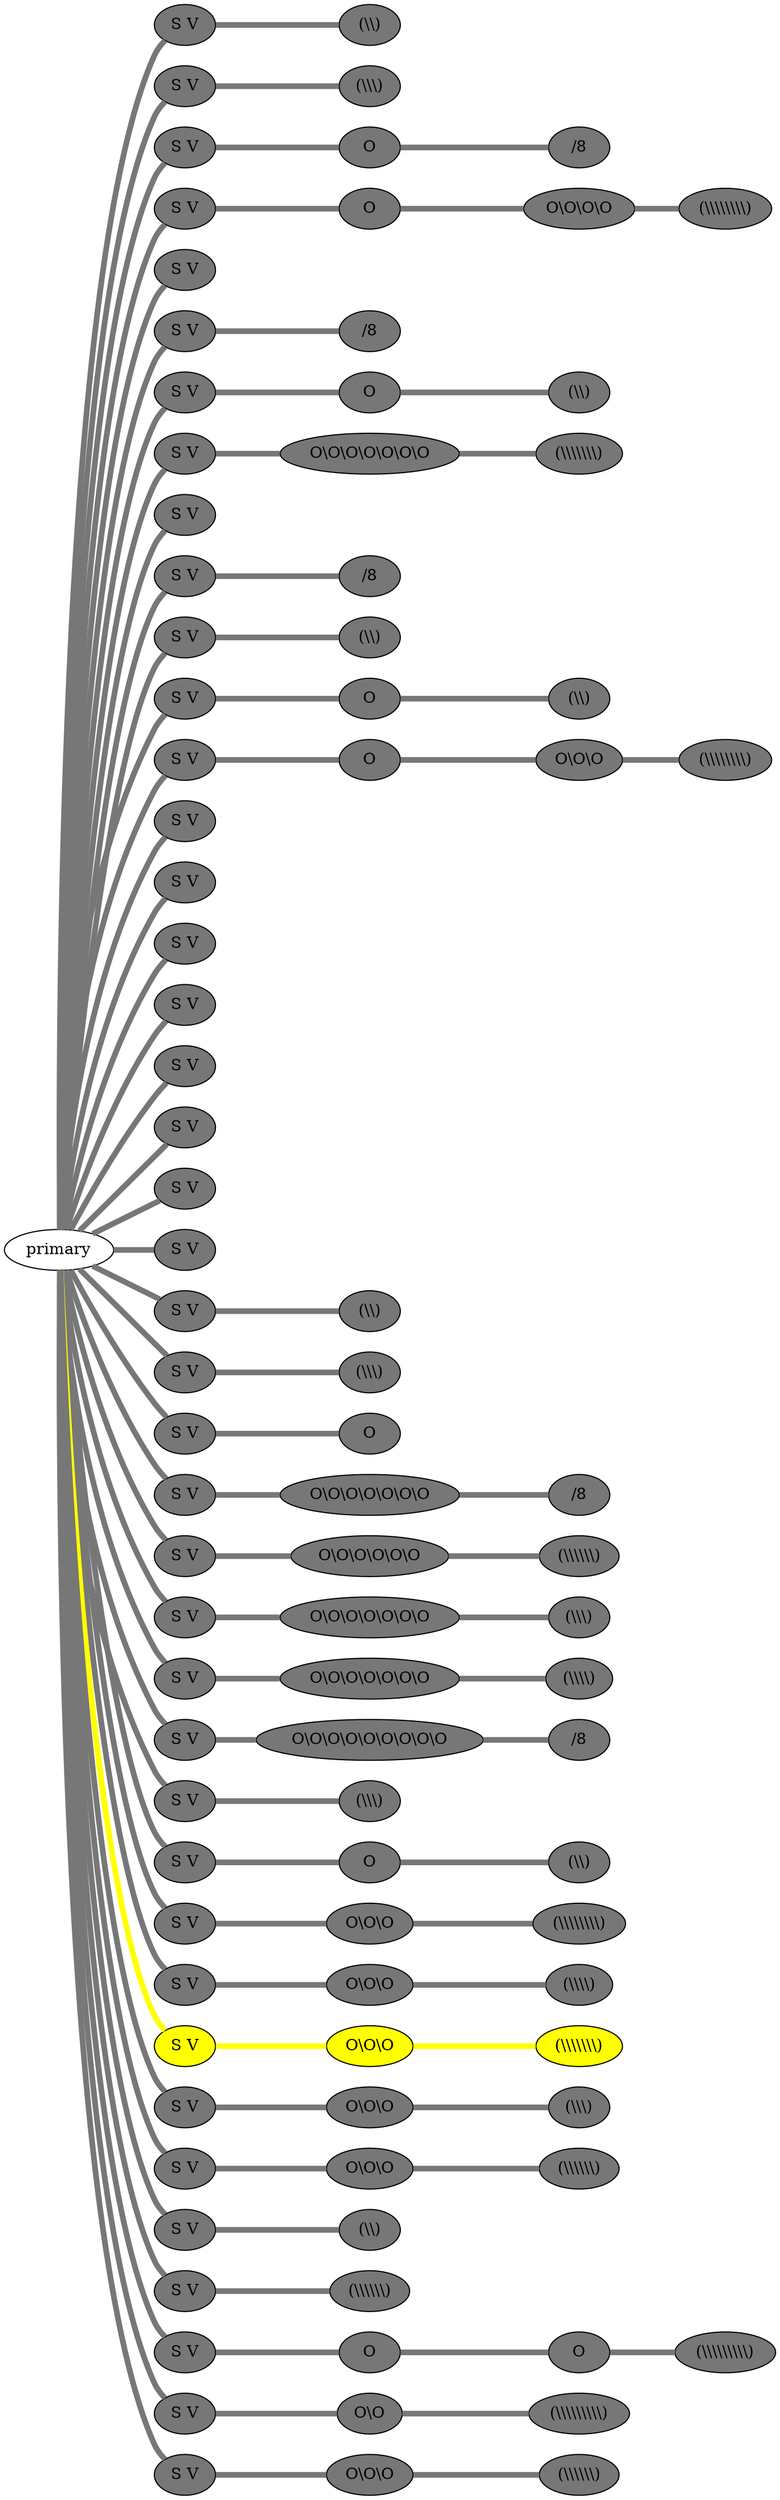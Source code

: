 graph {
 graph [rankdir=LR]
"primary" -- "1" [penwidth=5,color="#777777"]
"1" [label="S V", style=filled, fillcolor="#777777"]
"1" -- "1:0" [penwidth=5,color="#777777"]
"1:0" [label="(\\\\)", style=filled, fillcolor="#777777"]
"primary" -- "2" [penwidth=5,color="#777777"]
"2" [label="S V", style=filled, fillcolor="#777777"]
"2" -- "2:0" [penwidth=5,color="#777777"]
"2:0" [label="(\\\\\\)", style=filled, fillcolor="#777777"]
"primary" -- "3" [penwidth=5,color="#777777"]
"3" [label="S V", style=filled, fillcolor="#777777"]
"3" -- "3:0" [penwidth=5,color="#777777"]
"3:0" [label="O", style=filled, fillcolor="#777777"]
"3:0" -- "3:1" [penwidth=5,color="#777777"]
"3:1" [label="/8", style=filled, fillcolor="#777777"]
"primary" -- "4" [penwidth=5,color="#777777"]
"4" [label="S V", style=filled, fillcolor="#777777"]
"4" -- "4:0" [penwidth=5,color="#777777"]
"4:0" [label="O", style=filled, fillcolor="#777777"]
"4:0" -- "4:1" [penwidth=5,color="#777777"]
"4:1" [label="O\\O\\O\\O", style=filled, fillcolor="#777777"]
"4:1" -- "4:2" [penwidth=5,color="#777777"]
"4:2" [label="(\\\\\\\\\\\\\\\\)", style=filled, fillcolor="#777777"]
"primary" -- "5" [penwidth=5,color="#777777"]
"5" [label="S V", style=filled, fillcolor="#777777"]
"primary" -- "6" [penwidth=5,color="#777777"]
"6" [label="S V", style=filled, fillcolor="#777777"]
"6" -- "6:0" [penwidth=5,color="#777777"]
"6:0" [label="/8", style=filled, fillcolor="#777777"]
"primary" -- "7" [penwidth=5,color="#777777"]
"7" [label="S V", style=filled, fillcolor="#777777"]
"7" -- "7:0" [penwidth=5,color="#777777"]
"7:0" [label="O", style=filled, fillcolor="#777777"]
"7:0" -- "7:1" [penwidth=5,color="#777777"]
"7:1" [label="(\\\\)", style=filled, fillcolor="#777777"]
"primary" -- "8" [penwidth=5,color="#777777"]
"8" [label="S V", style=filled, fillcolor="#777777"]
"8" -- "8:0" [penwidth=5,color="#777777"]
"8:0" [label="O\\O\\O\\O\\O\\O\\O", style=filled, fillcolor="#777777"]
"8:0" -- "8:1" [penwidth=5,color="#777777"]
"8:1" [label="(\\\\\\\\\\\\\\)", style=filled, fillcolor="#777777"]
"primary" -- "9" [penwidth=5,color="#777777"]
"9" [label="S V", style=filled, fillcolor="#777777"]
"primary" -- "10" [penwidth=5,color="#777777"]
"10" [label="S V", style=filled, fillcolor="#777777"]
"10" -- "10:0" [penwidth=5,color="#777777"]
"10:0" [label="/8", style=filled, fillcolor="#777777"]
"primary" -- "11" [penwidth=5,color="#777777"]
"11" [label="S V", style=filled, fillcolor="#777777"]
"11" -- "11:0" [penwidth=5,color="#777777"]
"11:0" [label="(\\\\)", style=filled, fillcolor="#777777"]
"primary" -- "12" [penwidth=5,color="#777777"]
"12" [label="S V", style=filled, fillcolor="#777777"]
"12" -- "12:0" [penwidth=5,color="#777777"]
"12:0" [label="O", style=filled, fillcolor="#777777"]
"12:0" -- "12:1" [penwidth=5,color="#777777"]
"12:1" [label="(\\\\)", style=filled, fillcolor="#777777"]
"primary" -- "13" [penwidth=5,color="#777777"]
"13" [label="S V", style=filled, fillcolor="#777777"]
"13" -- "13:0" [penwidth=5,color="#777777"]
"13:0" [label="O", style=filled, fillcolor="#777777"]
"13:0" -- "13:1" [penwidth=5,color="#777777"]
"13:1" [label="O\\O\\O", style=filled, fillcolor="#777777"]
"13:1" -- "13:2" [penwidth=5,color="#777777"]
"13:2" [label="(\\\\\\\\\\\\\\\\)", style=filled, fillcolor="#777777"]
"primary" -- "14" [penwidth=5,color="#777777"]
"14" [label="S V", style=filled, fillcolor="#777777"]
"primary" -- "15" [penwidth=5,color="#777777"]
"15" [label="S V", style=filled, fillcolor="#777777"]
"primary" -- "16" [penwidth=5,color="#777777"]
"16" [label="S V", style=filled, fillcolor="#777777"]
"primary" -- "17" [penwidth=5,color="#777777"]
"17" [label="S V", style=filled, fillcolor="#777777"]
"primary" -- "18" [penwidth=5,color="#777777"]
"18" [label="S V", style=filled, fillcolor="#777777"]
"primary" -- "19" [penwidth=5,color="#777777"]
"19" [label="S V", style=filled, fillcolor="#777777"]
"primary" -- "20" [penwidth=5,color="#777777"]
"20" [label="S V", style=filled, fillcolor="#777777"]
"primary" -- "21" [penwidth=5,color="#777777"]
"21" [label="S V", style=filled, fillcolor="#777777"]
"primary" -- "22" [penwidth=5,color="#777777"]
"22" [label="S V", style=filled, fillcolor="#777777"]
"22" -- "22:0" [penwidth=5,color="#777777"]
"22:0" [label="(\\\\)", style=filled, fillcolor="#777777"]
"primary" -- "23" [penwidth=5,color="#777777"]
"23" [label="S V", style=filled, fillcolor="#777777"]
"23" -- "23:0" [penwidth=5,color="#777777"]
"23:0" [label="(\\\\\\)", style=filled, fillcolor="#777777"]
"primary" -- "24" [penwidth=5,color="#777777"]
"24" [label="S V", style=filled, fillcolor="#777777"]
"24" -- "24:0" [penwidth=5,color="#777777"]
"24:0" [label="O", style=filled, fillcolor="#777777"]
"primary" -- "25" [penwidth=5,color="#777777"]
"25" [label="S V", style=filled, fillcolor="#777777"]
"25" -- "25:0" [penwidth=5,color="#777777"]
"25:0" [label="O\\O\\O\\O\\O\\O\\O", style=filled, fillcolor="#777777"]
"25:0" -- "25:1" [penwidth=5,color="#777777"]
"25:1" [label="/8", style=filled, fillcolor="#777777"]
"primary" -- "26" [penwidth=5,color="#777777"]
"26" [label="S V", style=filled, fillcolor="#777777"]
"26" -- "26:0" [penwidth=5,color="#777777"]
"26:0" [label="O\\O\\O\\O\\O\\O", style=filled, fillcolor="#777777"]
"26:0" -- "26:1" [penwidth=5,color="#777777"]
"26:1" [label="(\\\\\\\\\\\\)", style=filled, fillcolor="#777777"]
"primary" -- "27" [penwidth=5,color="#777777"]
"27" [label="S V", style=filled, fillcolor="#777777"]
"27" -- "27:0" [penwidth=5,color="#777777"]
"27:0" [label="O\\O\\O\\O\\O\\O\\O", style=filled, fillcolor="#777777"]
"27:0" -- "27:1" [penwidth=5,color="#777777"]
"27:1" [label="(\\\\\\)", style=filled, fillcolor="#777777"]
"primary" -- "28" [penwidth=5,color="#777777"]
"28" [label="S V", style=filled, fillcolor="#777777"]
"28" -- "28:0" [penwidth=5,color="#777777"]
"28:0" [label="O\\O\\O\\O\\O\\O\\O", style=filled, fillcolor="#777777"]
"28:0" -- "28:1" [penwidth=5,color="#777777"]
"28:1" [label="(\\\\\\\\)", style=filled, fillcolor="#777777"]
"primary" -- "29" [penwidth=5,color="#777777"]
"29" [label="S V", style=filled, fillcolor="#777777"]
"29" -- "29:0" [penwidth=5,color="#777777"]
"29:0" [label="O\\O\\O\\O\\O\\O\\O\\O\\O", style=filled, fillcolor="#777777"]
"29:0" -- "29:1" [penwidth=5,color="#777777"]
"29:1" [label="/8", style=filled, fillcolor="#777777"]
"primary" -- "30" [penwidth=5,color="#777777"]
"30" [label="S V", style=filled, fillcolor="#777777"]
"30" -- "30:0" [penwidth=5,color="#777777"]
"30:0" [label="(\\\\\\)", style=filled, fillcolor="#777777"]
"primary" -- "31" [penwidth=5,color="#777777"]
"31" [label="S V", style=filled, fillcolor="#777777"]
"31" -- "31:0" [penwidth=5,color="#777777"]
"31:0" [label="O", style=filled, fillcolor="#777777"]
"31:0" -- "31:1" [penwidth=5,color="#777777"]
"31:1" [label="(\\\\)", style=filled, fillcolor="#777777"]
"primary" -- "32" [penwidth=5,color="#777777"]
"32" [label="S V", style=filled, fillcolor="#777777"]
"32" -- "32:0" [penwidth=5,color="#777777"]
"32:0" [label="O\\O\\O", style=filled, fillcolor="#777777"]
"32:0" -- "32:1" [penwidth=5,color="#777777"]
"32:1" [label="(\\\\\\\\\\\\\\\\)", style=filled, fillcolor="#777777"]
"primary" -- "33" [penwidth=5,color="#777777"]
"33" [label="S V", style=filled, fillcolor="#777777"]
"33" -- "33:0" [penwidth=5,color="#777777"]
"33:0" [label="O\\O\\O", style=filled, fillcolor="#777777"]
"33:0" -- "33:1" [penwidth=5,color="#777777"]
"33:1" [label="(\\\\\\\\)", style=filled, fillcolor="#777777"]
"primary" -- "34" [penwidth=5,color=yellow]
"34" [label="S V", style=filled, fillcolor=yellow]
"34" -- "34:0" [penwidth=5,color=yellow]
"34:0" [label="O\\O\\O", style=filled, fillcolor=yellow]
"34:0" -- "34:1" [penwidth=5,color=yellow]
"34:1" [label="(\\\\\\\\\\\\\\)", style=filled, fillcolor=yellow]
"primary" -- "35" [penwidth=5,color="#777777"]
"35" [label="S V", style=filled, fillcolor="#777777"]
"35" -- "35:0" [penwidth=5,color="#777777"]
"35:0" [label="O\\O\\O", style=filled, fillcolor="#777777"]
"35:0" -- "35:1" [penwidth=5,color="#777777"]
"35:1" [label="(\\\\\\)", style=filled, fillcolor="#777777"]
"primary" -- "36" [penwidth=5,color="#777777"]
"36" [label="S V", style=filled, fillcolor="#777777"]
"36" -- "36:0" [penwidth=5,color="#777777"]
"36:0" [label="O\\O\\O", style=filled, fillcolor="#777777"]
"36:0" -- "36:1" [penwidth=5,color="#777777"]
"36:1" [label="(\\\\\\\\\\\\)", style=filled, fillcolor="#777777"]
"primary" -- "37" [penwidth=5,color="#777777"]
"37" [label="S V", style=filled, fillcolor="#777777"]
"37" -- "37:0" [penwidth=5,color="#777777"]
"37:0" [label="(\\\\)", style=filled, fillcolor="#777777"]
"primary" -- "38" [penwidth=5,color="#777777"]
"38" [label="S V", style=filled, fillcolor="#777777"]
"38" -- "38:0" [penwidth=5,color="#777777"]
"38:0" [label="(\\\\\\\\\\\\)", style=filled, fillcolor="#777777"]
"primary" -- "39" [penwidth=5,color="#777777"]
"39" [label="S V", style=filled, fillcolor="#777777"]
"39" -- "39:0" [penwidth=5,color="#777777"]
"39:0" [label="O", style=filled, fillcolor="#777777"]
"39:0" -- "39:1" [penwidth=5,color="#777777"]
"39:1" [label="O", style=filled, fillcolor="#777777"]
"39:1" -- "39:2" [penwidth=5,color="#777777"]
"39:2" [label="(\\\\\\\\\\\\\\\\\\)", style=filled, fillcolor="#777777"]
"primary" -- "40" [penwidth=5,color="#777777"]
"40" [label="S V", style=filled, fillcolor="#777777"]
"40" -- "40:0" [penwidth=5,color="#777777"]
"40:0" [label="O\\O", style=filled, fillcolor="#777777"]
"40:0" -- "40:1" [penwidth=5,color="#777777"]
"40:1" [label="(\\\\\\\\\\\\\\\\\\)", style=filled, fillcolor="#777777"]
"primary" -- "41" [penwidth=5,color="#777777"]
"41" [label="S V", style=filled, fillcolor="#777777"]
"41" -- "41:0" [penwidth=5,color="#777777"]
"41:0" [label="O\\O\\O", style=filled, fillcolor="#777777"]
"41:0" -- "41:1" [penwidth=5,color="#777777"]
"41:1" [label="(\\\\\\\\\\\\)", style=filled, fillcolor="#777777"]
}
